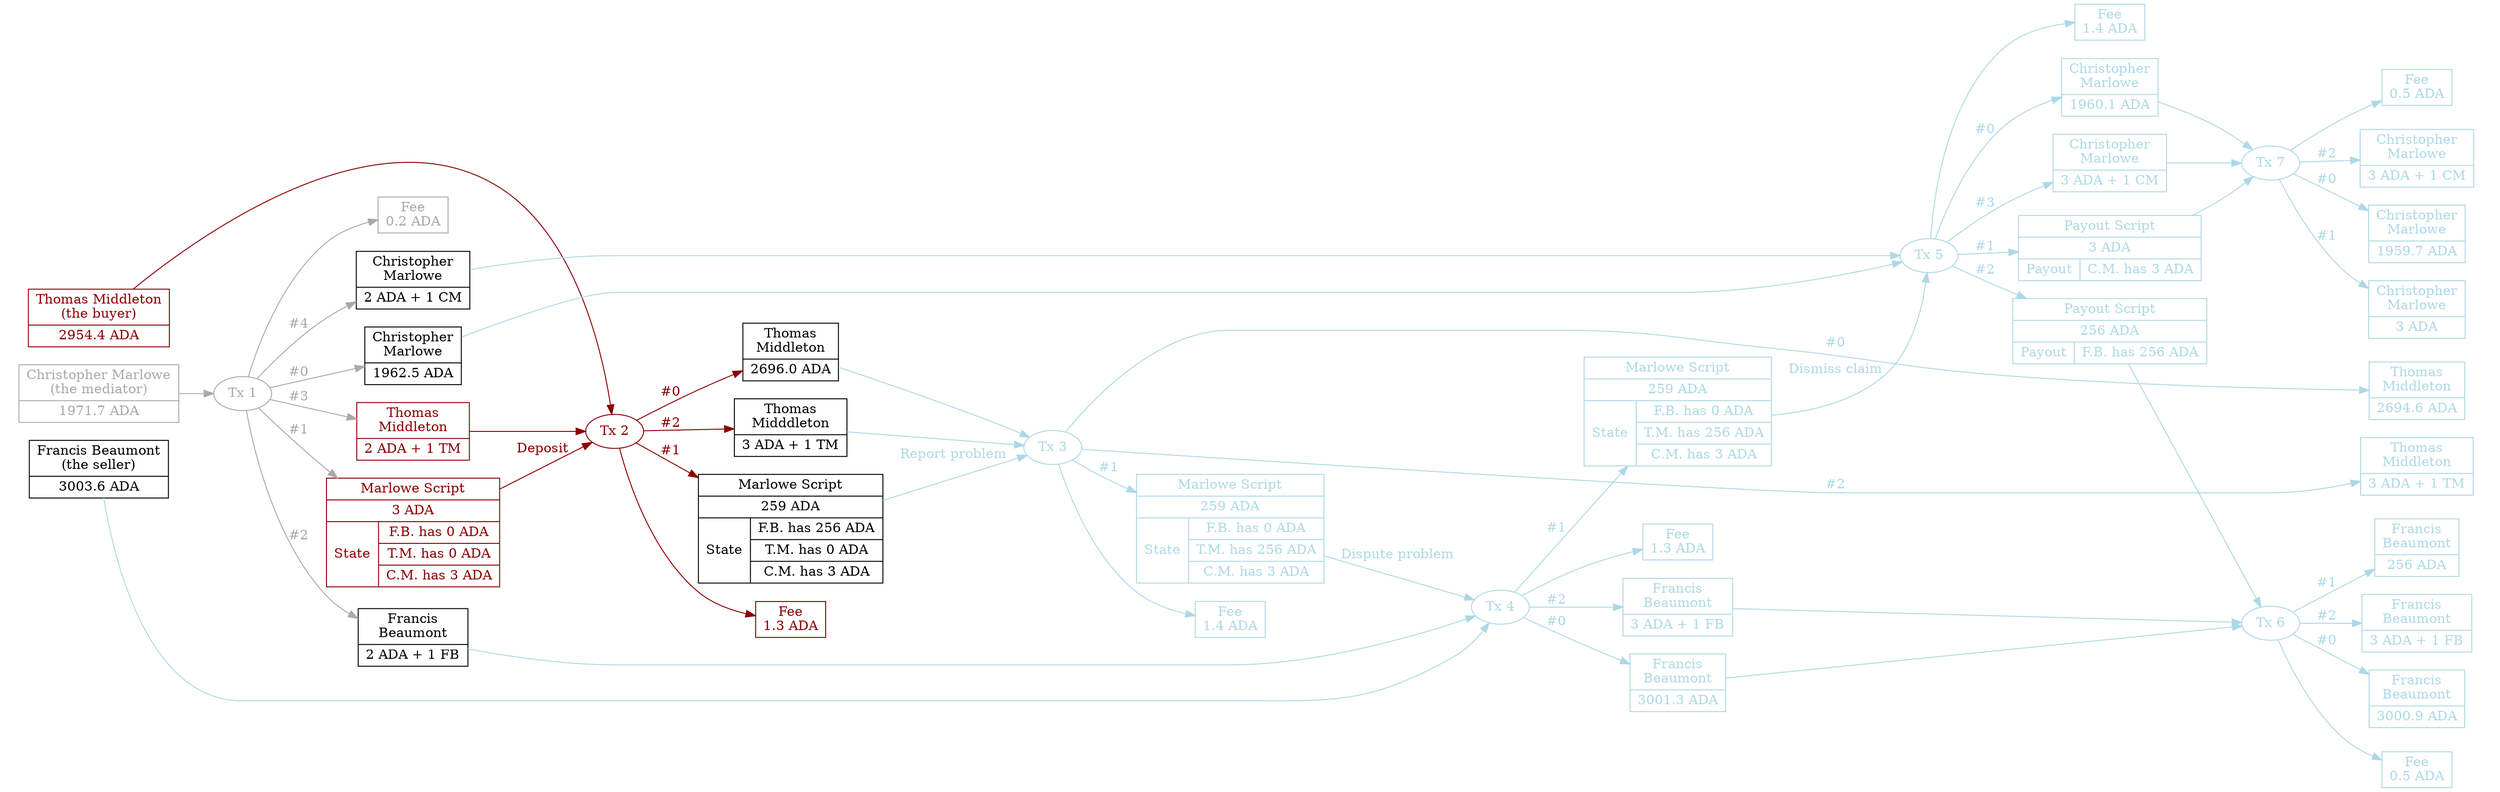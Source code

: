 digraph EscrowUtxos {


rankdir=LR

node [shape=record]


subgraph cluster_0m {

peripheries=0

Tx0MediatorAda [label="Christopher Marlowe\n(the mediator)|1971.7 ADA" color=darkgray fontcolor=darkgray]

Tx0SellerAda [label="Francis Beaumont\n(the seller)|3003.6 ADA" color=black fontcolor=black]

Tx0BuyerAda [label="Thomas Middleton\n(the buyer)|2954.4 ADA" color=darkred fontcolor=darkred]

}


Tx1 [shape=oval label="Tx 1" color=darkgray fontcolor=darkgray]

Tx0MediatorAda -> Tx1 [color=darkgray fontcolor=darkgray]


Tx1_1 [label="Marlowe Script|3 ADA|{State|{F.B. has 0 ADA|T.M. has 0 ADA|C.M. has 3 ADA}}" color=darkred fontcolor=darkred]

Tx1 -> Tx1_1 [label="#1" color=darkgray fontcolor=darkgray]


Tx1_0 [label="Christopher\nMarlowe|1962.5 ADA" color=black fontcolor=black]

Tx1 -> Tx1_0 [label="#0" color=darkgray fontcolor=darkgray]


Tx0MediatorToken [label="Christopher\nMarlowe|2 ADA + 1 CM" color=black fontcolor=black]

Tx1 -> Tx0MediatorToken [label="#4" color=darkgray fontcolor=darkgray]


Tx0SellerToken [label="Francis\nBeaumont|2 ADA + 1 FB" color=black fontcolor=black]

Tx1 -> Tx0SellerToken [label="#2" color=darkgray fontcolor=darkgray]


Tx0BuyerToken [label="Thomas\nMiddleton|2 ADA + 1 TM" color=darkred fontcolor=darkred]

Tx1 -> Tx0BuyerToken [label="#3" color=darkgray fontcolor=darkgray]


Tx1_Fee [label="Fee\n0.2 ADA" color=darkgray fontcolor=darkgray]

Tx1 -> Tx1_Fee [color=darkgray fontcolor=darkgray]


Tx2 [shape=oval label="Tx 2" color=darkred fontcolor=darkred]

Tx1_1 -> Tx2 [label="Deposit" color=darkred fontcolor=darkred]

Tx0BuyerAda -> Tx2 [color=darkred fontcolor=darkred]

Tx0BuyerToken -> Tx2 [color=darkred fontcolor=darkred]


subgraph cluster_2 {

peripheries=0

Tx2_0 [label="Thomas\nMiddleton|2696.0 ADA" color=black fontcolor=black]

Tx2_2 [label="Thomas\nMidddleton|3 ADA + 1 TM" color=black fontcolor=black]

}

Tx2 -> Tx2_0 [label="#0" color=darkred fontcolor=darkred]

Tx2 -> Tx2_2 [label="#2" color=darkred fontcolor=darkred]


Tx2_1 [label="Marlowe Script|259 ADA|{State|{F.B. has 256 ADA|T.M. has 0 ADA|C.M. has 3 ADA}}" color=black fontcolor=black]

Tx2 -> Tx2_1 [label="#1" color=darkred fontcolor=darkred]


Tx2_Fee [label="Fee\n1.3 ADA" color=darkred fontcolor=darkred]

Tx2 -> Tx2_Fee [color=darkred fontcolor=darkred]


Tx3 [shape=oval label="Tx 3" color=lightblue fontcolor=lightblue]

Tx2_1 -> Tx3 [label="Report problem" color=lightblue fontcolor=lightblue]

Tx2_0 -> Tx3 [color=lightblue fontcolor=lightblue]

Tx2_2 -> Tx3 [color=lightblue fontcolor=lightblue]


Tx3_1 [label="Marlowe Script|259 ADA|{State|{F.B. has 0 ADA|T.M. has 256 ADA|C.M. has 3 ADA}}" color=lightblue fontcolor=lightblue]

Tx3 -> Tx3_1 [label="#1" color=lightblue fontcolor=lightblue]


Tx3_Fee [label="Fee\n1.4 ADA" color=lightblue fontcolor=lightblue]

Tx3 -> Tx3_Fee [color=lightblue fontcolor=lightblue]


Tx4 [shape=oval label="Tx 4" color=lightblue fontcolor=lightblue]

Tx3_1 -> Tx4 [label="Dispute problem" color=lightblue fontcolor=lightblue]

Tx0SellerAda -> Tx4 [color=lightblue fontcolor=lightblue]

Tx0SellerToken -> Tx4 [color=lightblue fontcolor=lightblue]


subgraph cluster_4 {

peripheries=0

Tx4_0 [label="Francis\nBeaumont|3001.3 ADA" color=lightblue fontcolor=lightblue]

Tx4_2 [label="Francis\nBeaumont|3 ADA + 1 FB" color=lightblue fontcolor=lightblue]

}

Tx4 -> Tx4_0 [label="#0" color=lightblue fontcolor=lightblue]

Tx4 -> Tx4_2 [label="#2" color=lightblue fontcolor=lightblue]


Tx4_1 [label="Marlowe Script|259 ADA|{State|{F.B. has 0 ADA|T.M. has 256 ADA|C.M. has 3 ADA}}" color=lightblue fontcolor=lightblue]

Tx4 -> Tx4_1 [label="#1" color=lightblue fontcolor=lightblue]


Tx4_Fee [label="Fee\n1.3 ADA" color=lightblue fontcolor=lightblue]

Tx4 -> Tx4_Fee [color=lightblue fontcolor=lightblue]


Tx5 [shape=oval label="Tx 5" color=lightblue fontcolor=lightblue]

Tx4_1 -> Tx5 [label="Dismiss claim" color=lightblue fontcolor=lightblue]

Tx1_0 -> Tx5 [color=lightblue fontcolor=lightblue]

Tx0MediatorToken -> Tx5 [color=lightblue fontcolor=lightblue]


subgraph cluster_5 {

peripheries=0

Tx5_0 [label="Christopher\nMarlowe|1960.1 ADA" color=lightblue fontcolor=lightblue]

Tx5_3 [label="Christopher\nMarlowe|3 ADA + 1 CM" color=lightblue fontcolor=lightblue]

}

Tx5 -> Tx5_0 [label="#0" color=lightblue fontcolor=lightblue]

Tx5 -> Tx5_3 [label="#3" color=lightblue fontcolor=lightblue]


subgraph cluster_5p {

peripheries=0

Tx5_1 [label="Payout Script|3 ADA|{Payout|C.M. has 3 ADA}" color=lightblue fontcolor=lightblue]

Tx5_2 [label="Payout Script|256 ADA|{Payout|F.B. has 256 ADA}" color=lightblue fontcolor=lightblue]

}

Tx5 -> Tx5_1 [label="#1" color=lightblue fontcolor=lightblue]

Tx5 -> Tx5_2 [label="#2" color=lightblue fontcolor=lightblue]


Tx5_Fee [label="Fee\n1.4 ADA" color=lightblue fontcolor=lightblue]

Tx5 -> Tx5_Fee [color=lightblue fontcolor=lightblue]


Tx6 [shape=oval label="Tx 6" color=lightblue fontcolor=lightblue]

Tx4_0 -> Tx6 [color=lightblue fontcolor=lightblue]

Tx4_2 -> Tx6 [color=lightblue fontcolor=lightblue]

Tx5_2 -> Tx6 [color=lightblue fontcolor=lightblue]


Tx6_Fee [label="Fee\n0.5 ADA" color=lightblue fontcolor=lightblue]

Tx6 -> Tx6_Fee [color=lightblue fontcolor=lightblue]


Tx7 [shape=oval label="Tx 7" color=lightblue fontcolor=lightblue]

Tx5_0 -> Tx7 [color=lightblue fontcolor=lightblue]

Tx5_3 -> Tx7 [color=lightblue fontcolor=lightblue]

Tx5_1 -> Tx7 [color=lightblue fontcolor=lightblue]


Tx7_Fee [label="Fee\n0.5 ADA" color=lightblue fontcolor=lightblue]

Tx7 -> Tx7_Fee [color=lightblue fontcolor=lightblue]


subgraph cluster_x {

peripheries=0

  subgraph cluster_3 {

  peripheries=0

  Tx3_0 [label="Thomas\nMiddleton|2694.6 ADA" color=lightblue fontcolor=lightblue]

  Tx3_2 [label="Thomas\nMiddleton|3 ADA + 1 TM" color=lightblue fontcolor=lightblue]

  }

  subgraph cluster_6 {

  peripheries=0

  Tx6_0 [label="Francis\nBeaumont|3000.9 ADA" color=lightblue fontcolor=lightblue]

  Tx6_1 [label="Francis\nBeaumont|256 ADA" color=lightblue fontcolor=lightblue]

  Tx6_2 [label="Francis\nBeaumont|3 ADA + 1 FB" color=lightblue fontcolor=lightblue]

  }

  subgraph cluster_7 {

  peripheries=0

  Tx7_0 [label="Christopher\nMarlowe|1959.7 ADA" color=lightblue fontcolor=lightblue]

  Tx7_1 [label="Christopher\nMarlowe|3 ADA" color=lightblue fontcolor=lightblue]

  Tx7_2 [label="Christopher\nMarlowe|3 ADA + 1 CM" color=lightblue fontcolor=lightblue]

  }

}


Tx3 -> Tx3_0 [label="#0" color=lightblue fontcolor=lightblue]

Tx3 -> Tx3_2 [label="#2" color=lightblue fontcolor=lightblue]


Tx6 -> Tx6_0 [label="#0" color=lightblue fontcolor=lightblue]

Tx6 -> Tx6_1 [label="#1" color=lightblue fontcolor=lightblue]

Tx6 -> Tx6_2 [label="#2" color=lightblue fontcolor=lightblue]


Tx7 -> Tx7_0 [label="#0" color=lightblue fontcolor=lightblue]

Tx7 -> Tx7_1 [label="#1" color=lightblue fontcolor=lightblue]

Tx7 -> Tx7_2 [label="#2" color=lightblue fontcolor=lightblue]


}
